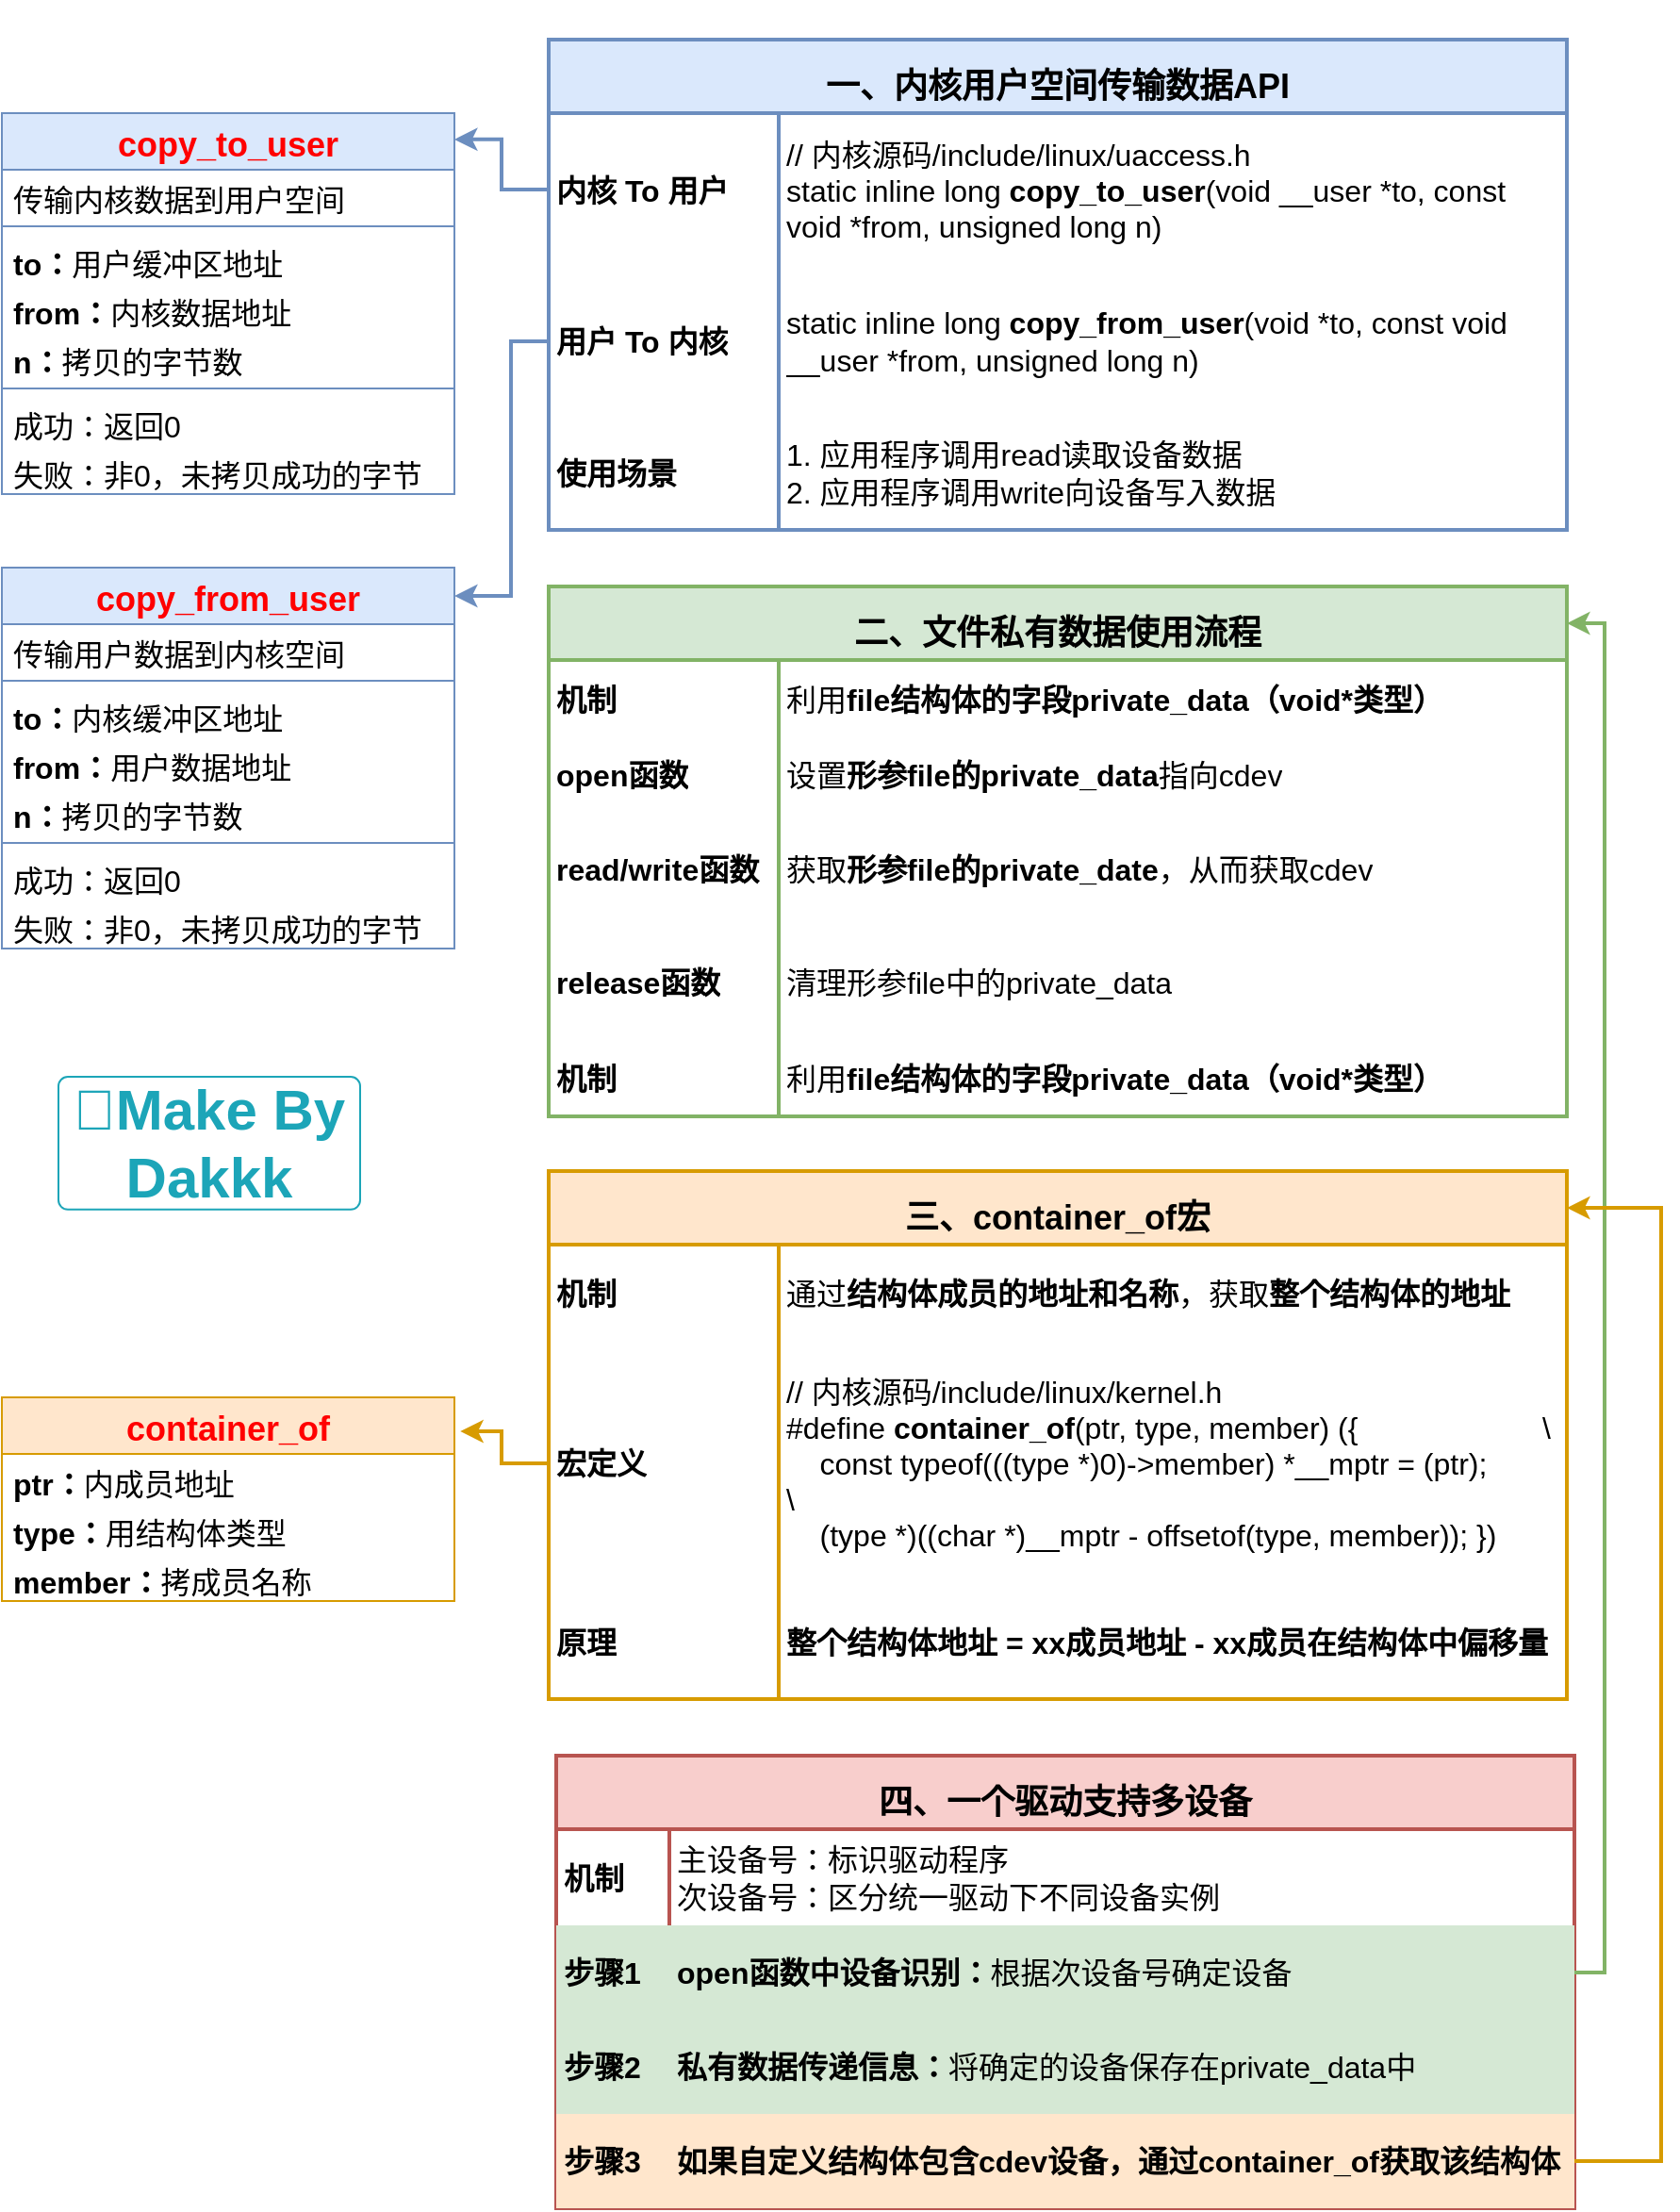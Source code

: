 <mxfile version="27.0.9">
  <diagram name="第 1 页" id="2Qc0hdQyF4zw3aF3j8QN">
    <mxGraphModel dx="2431" dy="1413" grid="1" gridSize="10" guides="1" tooltips="1" connect="1" arrows="1" fold="1" page="1" pageScale="1" pageWidth="1169" pageHeight="1654" math="0" shadow="0">
      <root>
        <mxCell id="0" />
        <mxCell id="1" parent="0" />
        <mxCell id="SR8pXTXkBoB2x0LMDCLf-1" value="&lt;h1&gt;&lt;span style=&quot;font-size: 18px;&quot;&gt;一、内核用户空间传输数据API&lt;/span&gt;&lt;/h1&gt;" style="rounded=0;whiteSpace=wrap;html=1;fontSize=16;fillColor=#dae8fc;strokeColor=#6c8ebf;strokeWidth=2;" vertex="1" parent="1">
          <mxGeometry x="310" y="30" width="540" height="39" as="geometry" />
        </mxCell>
        <mxCell id="SR8pXTXkBoB2x0LMDCLf-2" value="" style="shape=table;startSize=0;container=1;collapsible=0;childLayout=tableLayout;fixedRows=1;rowLines=0;fontStyle=0;strokeColor=#6c8ebf;fontSize=16;spacing=4;spacingTop=0;spacingLeft=0;spacingBottom=0;strokeWidth=2;fillColor=none;" vertex="1" parent="1">
          <mxGeometry x="310" y="69" width="540" height="221" as="geometry" />
        </mxCell>
        <mxCell id="SR8pXTXkBoB2x0LMDCLf-3" value="" style="shape=tableRow;horizontal=0;startSize=0;swimlaneHead=0;swimlaneBody=0;top=0;left=0;bottom=0;right=0;collapsible=0;dropTarget=0;fillColor=none;points=[[0,0.5],[1,0.5]];portConstraint=eastwest;strokeColor=inherit;fontSize=16;spacing=4;spacingTop=0;spacingLeft=0;spacingBottom=0;" vertex="1" parent="SR8pXTXkBoB2x0LMDCLf-2">
          <mxGeometry width="540" height="81" as="geometry" />
        </mxCell>
        <mxCell id="SR8pXTXkBoB2x0LMDCLf-4" value="内核 To 用户" style="shape=partialRectangle;html=1;whiteSpace=wrap;connectable=0;fillColor=none;top=0;left=0;bottom=0;right=0;overflow=hidden;strokeColor=inherit;fontSize=16;fontStyle=1;align=left;spacing=4;spacingTop=0;spacingLeft=0;spacingBottom=0;" vertex="1" parent="SR8pXTXkBoB2x0LMDCLf-3">
          <mxGeometry width="122" height="81" as="geometry">
            <mxRectangle width="122" height="81" as="alternateBounds" />
          </mxGeometry>
        </mxCell>
        <mxCell id="SR8pXTXkBoB2x0LMDCLf-5" value="&lt;div&gt;// 内核源码/include/linux/uaccess.h&lt;/div&gt;&lt;div&gt;static inline long &lt;b&gt;copy_to_user&lt;/b&gt;(void __user *to, const void *from, unsigned long n)&lt;/div&gt;" style="shape=partialRectangle;html=1;whiteSpace=wrap;connectable=0;fillColor=none;top=0;left=0;bottom=0;right=0;align=left;spacingLeft=0;overflow=hidden;strokeColor=inherit;fontSize=16;spacing=4;spacingTop=0;spacingBottom=0;strokeWidth=1;" vertex="1" parent="SR8pXTXkBoB2x0LMDCLf-3">
          <mxGeometry x="122" width="418" height="81" as="geometry">
            <mxRectangle width="418" height="81" as="alternateBounds" />
          </mxGeometry>
        </mxCell>
        <mxCell id="SR8pXTXkBoB2x0LMDCLf-6" value="" style="shape=tableRow;horizontal=0;startSize=0;swimlaneHead=0;swimlaneBody=0;top=0;left=0;bottom=0;right=0;collapsible=0;dropTarget=0;fillColor=none;points=[[0,0.5],[1,0.5]];portConstraint=eastwest;strokeColor=inherit;fontSize=16;spacing=4;spacingTop=0;spacingLeft=0;spacingBottom=0;" vertex="1" parent="SR8pXTXkBoB2x0LMDCLf-2">
          <mxGeometry y="81" width="540" height="80" as="geometry" />
        </mxCell>
        <mxCell id="SR8pXTXkBoB2x0LMDCLf-7" value="用户 To 内核" style="shape=partialRectangle;html=1;whiteSpace=wrap;connectable=0;fillColor=none;top=0;left=0;bottom=0;right=0;overflow=hidden;strokeColor=inherit;fontSize=16;fontStyle=1;align=left;spacing=4;spacingTop=0;spacingLeft=0;spacingBottom=0;" vertex="1" parent="SR8pXTXkBoB2x0LMDCLf-6">
          <mxGeometry width="122" height="80" as="geometry">
            <mxRectangle width="122" height="80" as="alternateBounds" />
          </mxGeometry>
        </mxCell>
        <mxCell id="SR8pXTXkBoB2x0LMDCLf-8" value="static inline long &lt;b&gt;copy_from_user&lt;/b&gt;(void *to, const void __user *from, unsigned long n)" style="shape=partialRectangle;html=1;whiteSpace=wrap;connectable=0;fillColor=none;top=0;left=0;bottom=0;right=0;align=left;spacingLeft=0;overflow=hidden;strokeColor=inherit;fontSize=16;spacing=4;spacingTop=0;spacingBottom=0;strokeWidth=1;" vertex="1" parent="SR8pXTXkBoB2x0LMDCLf-6">
          <mxGeometry x="122" width="418" height="80" as="geometry">
            <mxRectangle width="418" height="80" as="alternateBounds" />
          </mxGeometry>
        </mxCell>
        <mxCell id="SR8pXTXkBoB2x0LMDCLf-40" value="" style="shape=tableRow;horizontal=0;startSize=0;swimlaneHead=0;swimlaneBody=0;top=0;left=0;bottom=0;right=0;collapsible=0;dropTarget=0;fillColor=none;points=[[0,0.5],[1,0.5]];portConstraint=eastwest;strokeColor=inherit;fontSize=16;spacing=4;spacingTop=0;spacingLeft=0;spacingBottom=0;" vertex="1" parent="SR8pXTXkBoB2x0LMDCLf-2">
          <mxGeometry y="161" width="540" height="60" as="geometry" />
        </mxCell>
        <mxCell id="SR8pXTXkBoB2x0LMDCLf-41" value="使用场景" style="shape=partialRectangle;html=1;whiteSpace=wrap;connectable=0;fillColor=none;top=0;left=0;bottom=0;right=0;overflow=hidden;strokeColor=inherit;fontSize=16;fontStyle=1;align=left;spacing=4;spacingTop=0;spacingLeft=0;spacingBottom=0;" vertex="1" parent="SR8pXTXkBoB2x0LMDCLf-40">
          <mxGeometry width="122" height="60" as="geometry">
            <mxRectangle width="122" height="60" as="alternateBounds" />
          </mxGeometry>
        </mxCell>
        <mxCell id="SR8pXTXkBoB2x0LMDCLf-42" value="1. 应用程序调用read读取设备数据&lt;br&gt;2. 应用程序调用write向设备写入数据" style="shape=partialRectangle;html=1;whiteSpace=wrap;connectable=0;fillColor=none;top=0;left=0;bottom=0;right=0;align=left;spacingLeft=0;overflow=hidden;strokeColor=inherit;fontSize=16;spacing=4;spacingTop=0;spacingBottom=0;strokeWidth=1;" vertex="1" parent="SR8pXTXkBoB2x0LMDCLf-40">
          <mxGeometry x="122" width="418" height="60" as="geometry">
            <mxRectangle width="418" height="60" as="alternateBounds" />
          </mxGeometry>
        </mxCell>
        <mxCell id="SR8pXTXkBoB2x0LMDCLf-21" value="&lt;font color=&quot;#ff0000&quot;&gt;&lt;span style=&quot;font-size: 18px;&quot;&gt;copy_to_user&lt;/span&gt;&lt;/font&gt;" style="swimlane;fontStyle=1;align=center;verticalAlign=top;childLayout=stackLayout;horizontal=1;startSize=30;horizontalStack=0;resizeParent=1;resizeParentMax=0;resizeLast=0;collapsible=1;marginBottom=0;whiteSpace=wrap;html=1;fillColor=#dae8fc;strokeColor=#6c8ebf;" vertex="1" parent="1">
          <mxGeometry x="20" y="69" width="240" height="202" as="geometry" />
        </mxCell>
        <mxCell id="SR8pXTXkBoB2x0LMDCLf-22" value="传输内核数据到用户空间" style="text;strokeColor=none;fillColor=none;align=left;verticalAlign=top;spacingLeft=4;spacingRight=4;overflow=hidden;rotatable=0;points=[[0,0.5],[1,0.5]];portConstraint=eastwest;whiteSpace=wrap;html=1;fontSize=16;" vertex="1" parent="SR8pXTXkBoB2x0LMDCLf-21">
          <mxGeometry y="30" width="240" height="26" as="geometry" />
        </mxCell>
        <mxCell id="SR8pXTXkBoB2x0LMDCLf-23" value="" style="line;strokeWidth=1;fillColor=none;align=left;verticalAlign=middle;spacingTop=-1;spacingLeft=3;spacingRight=3;rotatable=0;labelPosition=right;points=[];portConstraint=eastwest;strokeColor=inherit;" vertex="1" parent="SR8pXTXkBoB2x0LMDCLf-21">
          <mxGeometry y="56" width="240" height="8" as="geometry" />
        </mxCell>
        <mxCell id="SR8pXTXkBoB2x0LMDCLf-24" value="&lt;span&gt;&lt;b&gt;to：&lt;/b&gt;&lt;/span&gt;用户缓冲区地址" style="text;strokeColor=none;fillColor=none;align=left;verticalAlign=top;spacingLeft=4;spacingRight=4;overflow=hidden;rotatable=0;points=[[0,0.5],[1,0.5]];portConstraint=eastwest;whiteSpace=wrap;html=1;fontSize=16;" vertex="1" parent="SR8pXTXkBoB2x0LMDCLf-21">
          <mxGeometry y="64" width="240" height="26" as="geometry" />
        </mxCell>
        <mxCell id="SR8pXTXkBoB2x0LMDCLf-28" value="&lt;span&gt;&lt;b&gt;from：&lt;/b&gt;&lt;/span&gt;内核数据地址" style="text;strokeColor=none;fillColor=none;align=left;verticalAlign=top;spacingLeft=4;spacingRight=4;overflow=hidden;rotatable=0;points=[[0,0.5],[1,0.5]];portConstraint=eastwest;whiteSpace=wrap;html=1;fontSize=16;" vertex="1" parent="SR8pXTXkBoB2x0LMDCLf-21">
          <mxGeometry y="90" width="240" height="26" as="geometry" />
        </mxCell>
        <mxCell id="SR8pXTXkBoB2x0LMDCLf-25" value="&lt;b&gt;n：&lt;/b&gt;拷贝的字节数" style="text;strokeColor=none;fillColor=none;align=left;verticalAlign=top;spacingLeft=4;spacingRight=4;overflow=hidden;rotatable=0;points=[[0,0.5],[1,0.5]];portConstraint=eastwest;whiteSpace=wrap;html=1;fontSize=16;" vertex="1" parent="SR8pXTXkBoB2x0LMDCLf-21">
          <mxGeometry y="116" width="240" height="26" as="geometry" />
        </mxCell>
        <mxCell id="SR8pXTXkBoB2x0LMDCLf-26" value="" style="line;strokeWidth=1;fillColor=none;align=left;verticalAlign=middle;spacingTop=-1;spacingLeft=3;spacingRight=3;rotatable=0;labelPosition=right;points=[];portConstraint=eastwest;strokeColor=inherit;" vertex="1" parent="SR8pXTXkBoB2x0LMDCLf-21">
          <mxGeometry y="142" width="240" height="8" as="geometry" />
        </mxCell>
        <mxCell id="SR8pXTXkBoB2x0LMDCLf-29" value="&lt;span&gt;成功：返回0&lt;/span&gt;" style="text;strokeColor=none;fillColor=none;align=left;verticalAlign=top;spacingLeft=4;spacingRight=4;overflow=hidden;rotatable=0;points=[[0,0.5],[1,0.5]];portConstraint=eastwest;whiteSpace=wrap;html=1;fontSize=16;" vertex="1" parent="SR8pXTXkBoB2x0LMDCLf-21">
          <mxGeometry y="150" width="240" height="26" as="geometry" />
        </mxCell>
        <mxCell id="SR8pXTXkBoB2x0LMDCLf-30" value="&lt;span&gt;失败：非0，未拷贝成功的字节&lt;/span&gt;" style="text;strokeColor=none;fillColor=none;align=left;verticalAlign=top;spacingLeft=4;spacingRight=4;overflow=hidden;rotatable=0;points=[[0,0.5],[1,0.5]];portConstraint=eastwest;whiteSpace=wrap;html=1;fontSize=16;" vertex="1" parent="SR8pXTXkBoB2x0LMDCLf-21">
          <mxGeometry y="176" width="240" height="26" as="geometry" />
        </mxCell>
        <mxCell id="SR8pXTXkBoB2x0LMDCLf-31" value="&lt;font color=&quot;#ff0000&quot;&gt;&lt;span style=&quot;font-size: 18px;&quot;&gt;copy_from_user&lt;/span&gt;&lt;/font&gt;" style="swimlane;fontStyle=1;align=center;verticalAlign=top;childLayout=stackLayout;horizontal=1;startSize=30;horizontalStack=0;resizeParent=1;resizeParentMax=0;resizeLast=0;collapsible=1;marginBottom=0;whiteSpace=wrap;html=1;fillColor=#dae8fc;strokeColor=#6c8ebf;" vertex="1" parent="1">
          <mxGeometry x="20" y="310" width="240" height="202" as="geometry" />
        </mxCell>
        <mxCell id="SR8pXTXkBoB2x0LMDCLf-32" value="传输用户数据到内核空间" style="text;strokeColor=none;fillColor=none;align=left;verticalAlign=top;spacingLeft=4;spacingRight=4;overflow=hidden;rotatable=0;points=[[0,0.5],[1,0.5]];portConstraint=eastwest;whiteSpace=wrap;html=1;fontSize=16;" vertex="1" parent="SR8pXTXkBoB2x0LMDCLf-31">
          <mxGeometry y="30" width="240" height="26" as="geometry" />
        </mxCell>
        <mxCell id="SR8pXTXkBoB2x0LMDCLf-33" value="" style="line;strokeWidth=1;fillColor=none;align=left;verticalAlign=middle;spacingTop=-1;spacingLeft=3;spacingRight=3;rotatable=0;labelPosition=right;points=[];portConstraint=eastwest;strokeColor=inherit;" vertex="1" parent="SR8pXTXkBoB2x0LMDCLf-31">
          <mxGeometry y="56" width="240" height="8" as="geometry" />
        </mxCell>
        <mxCell id="SR8pXTXkBoB2x0LMDCLf-34" value="&lt;span&gt;&lt;b&gt;to：&lt;/b&gt;&lt;/span&gt;内核缓冲区地址" style="text;strokeColor=none;fillColor=none;align=left;verticalAlign=top;spacingLeft=4;spacingRight=4;overflow=hidden;rotatable=0;points=[[0,0.5],[1,0.5]];portConstraint=eastwest;whiteSpace=wrap;html=1;fontSize=16;" vertex="1" parent="SR8pXTXkBoB2x0LMDCLf-31">
          <mxGeometry y="64" width="240" height="26" as="geometry" />
        </mxCell>
        <mxCell id="SR8pXTXkBoB2x0LMDCLf-35" value="&lt;span&gt;&lt;b&gt;from：&lt;/b&gt;&lt;/span&gt;用户数据地址" style="text;strokeColor=none;fillColor=none;align=left;verticalAlign=top;spacingLeft=4;spacingRight=4;overflow=hidden;rotatable=0;points=[[0,0.5],[1,0.5]];portConstraint=eastwest;whiteSpace=wrap;html=1;fontSize=16;" vertex="1" parent="SR8pXTXkBoB2x0LMDCLf-31">
          <mxGeometry y="90" width="240" height="26" as="geometry" />
        </mxCell>
        <mxCell id="SR8pXTXkBoB2x0LMDCLf-36" value="&lt;b&gt;n：&lt;/b&gt;拷贝的字节数" style="text;strokeColor=none;fillColor=none;align=left;verticalAlign=top;spacingLeft=4;spacingRight=4;overflow=hidden;rotatable=0;points=[[0,0.5],[1,0.5]];portConstraint=eastwest;whiteSpace=wrap;html=1;fontSize=16;" vertex="1" parent="SR8pXTXkBoB2x0LMDCLf-31">
          <mxGeometry y="116" width="240" height="26" as="geometry" />
        </mxCell>
        <mxCell id="SR8pXTXkBoB2x0LMDCLf-37" value="" style="line;strokeWidth=1;fillColor=none;align=left;verticalAlign=middle;spacingTop=-1;spacingLeft=3;spacingRight=3;rotatable=0;labelPosition=right;points=[];portConstraint=eastwest;strokeColor=inherit;" vertex="1" parent="SR8pXTXkBoB2x0LMDCLf-31">
          <mxGeometry y="142" width="240" height="8" as="geometry" />
        </mxCell>
        <mxCell id="SR8pXTXkBoB2x0LMDCLf-38" value="&lt;span&gt;成功：返回0&lt;/span&gt;" style="text;strokeColor=none;fillColor=none;align=left;verticalAlign=top;spacingLeft=4;spacingRight=4;overflow=hidden;rotatable=0;points=[[0,0.5],[1,0.5]];portConstraint=eastwest;whiteSpace=wrap;html=1;fontSize=16;" vertex="1" parent="SR8pXTXkBoB2x0LMDCLf-31">
          <mxGeometry y="150" width="240" height="26" as="geometry" />
        </mxCell>
        <mxCell id="SR8pXTXkBoB2x0LMDCLf-39" value="&lt;span&gt;失败：非0，未拷贝成功的字节&lt;/span&gt;" style="text;strokeColor=none;fillColor=none;align=left;verticalAlign=top;spacingLeft=4;spacingRight=4;overflow=hidden;rotatable=0;points=[[0,0.5],[1,0.5]];portConstraint=eastwest;whiteSpace=wrap;html=1;fontSize=16;" vertex="1" parent="SR8pXTXkBoB2x0LMDCLf-31">
          <mxGeometry y="176" width="240" height="26" as="geometry" />
        </mxCell>
        <mxCell id="SR8pXTXkBoB2x0LMDCLf-43" style="edgeStyle=orthogonalEdgeStyle;rounded=0;orthogonalLoop=1;jettySize=auto;html=1;entryX=1;entryY=0.069;entryDx=0;entryDy=0;entryPerimeter=0;fillColor=#dae8fc;strokeColor=#6c8ebf;strokeWidth=2;" edge="1" parent="1" source="SR8pXTXkBoB2x0LMDCLf-3" target="SR8pXTXkBoB2x0LMDCLf-21">
          <mxGeometry relative="1" as="geometry" />
        </mxCell>
        <mxCell id="SR8pXTXkBoB2x0LMDCLf-44" style="edgeStyle=orthogonalEdgeStyle;rounded=0;orthogonalLoop=1;jettySize=auto;html=1;fillColor=#dae8fc;strokeColor=#6c8ebf;strokeWidth=2;exitX=0;exitY=0.5;exitDx=0;exitDy=0;" edge="1" parent="1" source="SR8pXTXkBoB2x0LMDCLf-6">
          <mxGeometry relative="1" as="geometry">
            <mxPoint x="260" y="325" as="targetPoint" />
            <Array as="points">
              <mxPoint x="290" y="190" />
              <mxPoint x="290" y="325" />
            </Array>
          </mxGeometry>
        </mxCell>
        <mxCell id="SR8pXTXkBoB2x0LMDCLf-45" value="&lt;h1&gt;&lt;span style=&quot;font-size: 18px;&quot;&gt;二、文件私有数据使用流程&lt;/span&gt;&lt;/h1&gt;" style="rounded=0;whiteSpace=wrap;html=1;fontSize=16;fillColor=#d5e8d4;strokeColor=#82b366;strokeWidth=2;" vertex="1" parent="1">
          <mxGeometry x="310" y="320" width="540" height="39" as="geometry" />
        </mxCell>
        <mxCell id="SR8pXTXkBoB2x0LMDCLf-46" value="" style="shape=table;startSize=0;container=1;collapsible=0;childLayout=tableLayout;fixedRows=1;rowLines=0;fontStyle=0;strokeColor=#82b366;fontSize=16;spacing=4;spacingTop=0;spacingLeft=0;spacingBottom=0;strokeWidth=2;fillColor=none;" vertex="1" parent="1">
          <mxGeometry x="310" y="359" width="540" height="242" as="geometry" />
        </mxCell>
        <mxCell id="SR8pXTXkBoB2x0LMDCLf-47" value="" style="shape=tableRow;horizontal=0;startSize=0;swimlaneHead=0;swimlaneBody=0;top=0;left=0;bottom=0;right=0;collapsible=0;dropTarget=0;fillColor=none;points=[[0,0.5],[1,0.5]];portConstraint=eastwest;strokeColor=inherit;fontSize=16;spacing=4;spacingTop=0;spacingLeft=0;spacingBottom=0;" vertex="1" parent="SR8pXTXkBoB2x0LMDCLf-46">
          <mxGeometry width="540" height="41" as="geometry" />
        </mxCell>
        <mxCell id="SR8pXTXkBoB2x0LMDCLf-48" value="机制" style="shape=partialRectangle;html=1;whiteSpace=wrap;connectable=0;fillColor=none;top=0;left=0;bottom=0;right=0;overflow=hidden;strokeColor=inherit;fontSize=16;fontStyle=1;align=left;spacing=4;spacingTop=0;spacingLeft=0;spacingBottom=0;" vertex="1" parent="SR8pXTXkBoB2x0LMDCLf-47">
          <mxGeometry width="122" height="41" as="geometry">
            <mxRectangle width="122" height="41" as="alternateBounds" />
          </mxGeometry>
        </mxCell>
        <mxCell id="SR8pXTXkBoB2x0LMDCLf-49" value="&lt;div&gt;利用&lt;b&gt;file结构体的字段private_data&lt;/b&gt;&lt;b style=&quot;background-color: transparent; color: light-dark(rgb(0, 0, 0), rgb(255, 255, 255));&quot;&gt;（void*类型）&lt;/b&gt;&lt;/div&gt;" style="shape=partialRectangle;html=1;whiteSpace=wrap;connectable=0;fillColor=none;top=0;left=0;bottom=0;right=0;align=left;spacingLeft=0;overflow=hidden;strokeColor=inherit;fontSize=16;spacing=4;spacingTop=0;spacingBottom=0;strokeWidth=1;" vertex="1" parent="SR8pXTXkBoB2x0LMDCLf-47">
          <mxGeometry x="122" width="418" height="41" as="geometry">
            <mxRectangle width="418" height="41" as="alternateBounds" />
          </mxGeometry>
        </mxCell>
        <mxCell id="SR8pXTXkBoB2x0LMDCLf-50" value="" style="shape=tableRow;horizontal=0;startSize=0;swimlaneHead=0;swimlaneBody=0;top=0;left=0;bottom=0;right=0;collapsible=0;dropTarget=0;fillColor=none;points=[[0,0.5],[1,0.5]];portConstraint=eastwest;strokeColor=inherit;fontSize=16;spacing=4;spacingTop=0;spacingLeft=0;spacingBottom=0;" vertex="1" parent="SR8pXTXkBoB2x0LMDCLf-46">
          <mxGeometry y="41" width="540" height="40" as="geometry" />
        </mxCell>
        <mxCell id="SR8pXTXkBoB2x0LMDCLf-51" value="open函数" style="shape=partialRectangle;html=1;whiteSpace=wrap;connectable=0;fillColor=none;top=0;left=0;bottom=0;right=0;overflow=hidden;strokeColor=inherit;fontSize=16;fontStyle=1;align=left;spacing=4;spacingTop=0;spacingLeft=0;spacingBottom=0;" vertex="1" parent="SR8pXTXkBoB2x0LMDCLf-50">
          <mxGeometry width="122" height="40" as="geometry">
            <mxRectangle width="122" height="40" as="alternateBounds" />
          </mxGeometry>
        </mxCell>
        <mxCell id="SR8pXTXkBoB2x0LMDCLf-52" value="设置&lt;b&gt;形参file的private_data&lt;/b&gt;指向cdev" style="shape=partialRectangle;html=1;whiteSpace=wrap;connectable=0;fillColor=none;top=0;left=0;bottom=0;right=0;align=left;spacingLeft=0;overflow=hidden;strokeColor=inherit;fontSize=16;spacing=4;spacingTop=0;spacingBottom=0;strokeWidth=1;" vertex="1" parent="SR8pXTXkBoB2x0LMDCLf-50">
          <mxGeometry x="122" width="418" height="40" as="geometry">
            <mxRectangle width="418" height="40" as="alternateBounds" />
          </mxGeometry>
        </mxCell>
        <mxCell id="SR8pXTXkBoB2x0LMDCLf-53" value="" style="shape=tableRow;horizontal=0;startSize=0;swimlaneHead=0;swimlaneBody=0;top=0;left=0;bottom=0;right=0;collapsible=0;dropTarget=0;fillColor=none;points=[[0,0.5],[1,0.5]];portConstraint=eastwest;strokeColor=inherit;fontSize=16;spacing=4;spacingTop=0;spacingLeft=0;spacingBottom=0;" vertex="1" parent="SR8pXTXkBoB2x0LMDCLf-46">
          <mxGeometry y="81" width="540" height="60" as="geometry" />
        </mxCell>
        <mxCell id="SR8pXTXkBoB2x0LMDCLf-54" value="read/write函数" style="shape=partialRectangle;html=1;whiteSpace=wrap;connectable=0;fillColor=none;top=0;left=0;bottom=0;right=0;overflow=hidden;strokeColor=inherit;fontSize=16;fontStyle=1;align=left;spacing=4;spacingTop=0;spacingLeft=0;spacingBottom=0;" vertex="1" parent="SR8pXTXkBoB2x0LMDCLf-53">
          <mxGeometry width="122" height="60" as="geometry">
            <mxRectangle width="122" height="60" as="alternateBounds" />
          </mxGeometry>
        </mxCell>
        <mxCell id="SR8pXTXkBoB2x0LMDCLf-55" value="获取&lt;b&gt;形参file的private_date&lt;/b&gt;，从而获取cdev" style="shape=partialRectangle;html=1;whiteSpace=wrap;connectable=0;fillColor=none;top=0;left=0;bottom=0;right=0;align=left;spacingLeft=0;overflow=hidden;strokeColor=inherit;fontSize=16;spacing=4;spacingTop=0;spacingBottom=0;strokeWidth=1;" vertex="1" parent="SR8pXTXkBoB2x0LMDCLf-53">
          <mxGeometry x="122" width="418" height="60" as="geometry">
            <mxRectangle width="418" height="60" as="alternateBounds" />
          </mxGeometry>
        </mxCell>
        <mxCell id="SR8pXTXkBoB2x0LMDCLf-56" value="" style="shape=tableRow;horizontal=0;startSize=0;swimlaneHead=0;swimlaneBody=0;top=0;left=0;bottom=0;right=0;collapsible=0;dropTarget=0;fillColor=none;points=[[0,0.5],[1,0.5]];portConstraint=eastwest;strokeColor=inherit;fontSize=16;spacing=4;spacingTop=0;spacingLeft=0;spacingBottom=0;" vertex="1" parent="SR8pXTXkBoB2x0LMDCLf-46">
          <mxGeometry y="141" width="540" height="60" as="geometry" />
        </mxCell>
        <mxCell id="SR8pXTXkBoB2x0LMDCLf-57" value="release函数" style="shape=partialRectangle;html=1;whiteSpace=wrap;connectable=0;fillColor=none;top=0;left=0;bottom=0;right=0;overflow=hidden;strokeColor=inherit;fontSize=16;fontStyle=1;align=left;spacing=4;spacingTop=0;spacingLeft=0;spacingBottom=0;" vertex="1" parent="SR8pXTXkBoB2x0LMDCLf-56">
          <mxGeometry width="122" height="60" as="geometry">
            <mxRectangle width="122" height="60" as="alternateBounds" />
          </mxGeometry>
        </mxCell>
        <mxCell id="SR8pXTXkBoB2x0LMDCLf-58" value="清理形参file中的private_data" style="shape=partialRectangle;html=1;whiteSpace=wrap;connectable=0;fillColor=none;top=0;left=0;bottom=0;right=0;align=left;spacingLeft=0;overflow=hidden;strokeColor=inherit;fontSize=16;spacing=4;spacingTop=0;spacingBottom=0;strokeWidth=1;" vertex="1" parent="SR8pXTXkBoB2x0LMDCLf-56">
          <mxGeometry x="122" width="418" height="60" as="geometry">
            <mxRectangle width="418" height="60" as="alternateBounds" />
          </mxGeometry>
        </mxCell>
        <mxCell id="SR8pXTXkBoB2x0LMDCLf-73" value="" style="shape=tableRow;horizontal=0;startSize=0;swimlaneHead=0;swimlaneBody=0;top=0;left=0;bottom=0;right=0;collapsible=0;dropTarget=0;fillColor=none;points=[[0,0.5],[1,0.5]];portConstraint=eastwest;strokeColor=inherit;fontSize=16;spacing=4;spacingTop=0;spacingLeft=0;spacingBottom=0;" vertex="1" parent="SR8pXTXkBoB2x0LMDCLf-46">
          <mxGeometry y="201" width="540" height="41" as="geometry" />
        </mxCell>
        <mxCell id="SR8pXTXkBoB2x0LMDCLf-74" value="机制" style="shape=partialRectangle;html=1;whiteSpace=wrap;connectable=0;fillColor=none;top=0;left=0;bottom=0;right=0;overflow=hidden;strokeColor=inherit;fontSize=16;fontStyle=1;align=left;spacing=4;spacingTop=0;spacingLeft=0;spacingBottom=0;" vertex="1" parent="SR8pXTXkBoB2x0LMDCLf-73">
          <mxGeometry width="122" height="41" as="geometry">
            <mxRectangle width="122" height="41" as="alternateBounds" />
          </mxGeometry>
        </mxCell>
        <mxCell id="SR8pXTXkBoB2x0LMDCLf-75" value="&lt;div&gt;利用&lt;b&gt;file结构体的字段private_data&lt;/b&gt;&lt;b style=&quot;background-color: transparent; color: light-dark(rgb(0, 0, 0), rgb(255, 255, 255));&quot;&gt;（void*类型）&lt;/b&gt;&lt;/div&gt;" style="shape=partialRectangle;html=1;whiteSpace=wrap;connectable=0;fillColor=none;top=0;left=0;bottom=0;right=0;align=left;spacingLeft=0;overflow=hidden;strokeColor=inherit;fontSize=16;spacing=4;spacingTop=0;spacingBottom=0;strokeWidth=1;" vertex="1" parent="SR8pXTXkBoB2x0LMDCLf-73">
          <mxGeometry x="122" width="418" height="41" as="geometry">
            <mxRectangle width="418" height="41" as="alternateBounds" />
          </mxGeometry>
        </mxCell>
        <mxCell id="SR8pXTXkBoB2x0LMDCLf-59" value="&lt;h1&gt;&lt;span style=&quot;font-size: 18px;&quot;&gt;三、container_of宏&lt;/span&gt;&lt;/h1&gt;" style="rounded=0;whiteSpace=wrap;html=1;fontSize=16;fillColor=#ffe6cc;strokeColor=#d79b00;strokeWidth=2;" vertex="1" parent="1">
          <mxGeometry x="310" y="630" width="540" height="39" as="geometry" />
        </mxCell>
        <mxCell id="SR8pXTXkBoB2x0LMDCLf-60" value="" style="shape=table;startSize=0;container=1;collapsible=0;childLayout=tableLayout;fixedRows=1;rowLines=0;fontStyle=0;strokeColor=#d79b00;fontSize=16;spacing=4;spacingTop=0;spacingLeft=0;spacingBottom=0;strokeWidth=2;fillColor=none;" vertex="1" parent="1">
          <mxGeometry x="310" y="669" width="540" height="241" as="geometry" />
        </mxCell>
        <mxCell id="SR8pXTXkBoB2x0LMDCLf-61" value="" style="shape=tableRow;horizontal=0;startSize=0;swimlaneHead=0;swimlaneBody=0;top=0;left=0;bottom=0;right=0;collapsible=0;dropTarget=0;fillColor=none;points=[[0,0.5],[1,0.5]];portConstraint=eastwest;strokeColor=inherit;fontSize=16;spacing=4;spacingTop=0;spacingLeft=0;spacingBottom=0;" vertex="1" parent="SR8pXTXkBoB2x0LMDCLf-60">
          <mxGeometry width="540" height="51" as="geometry" />
        </mxCell>
        <mxCell id="SR8pXTXkBoB2x0LMDCLf-62" value="机制" style="shape=partialRectangle;html=1;whiteSpace=wrap;connectable=0;fillColor=none;top=0;left=0;bottom=0;right=0;overflow=hidden;strokeColor=inherit;fontSize=16;fontStyle=1;align=left;spacing=4;spacingTop=0;spacingLeft=0;spacingBottom=0;" vertex="1" parent="SR8pXTXkBoB2x0LMDCLf-61">
          <mxGeometry width="122" height="51" as="geometry">
            <mxRectangle width="122" height="51" as="alternateBounds" />
          </mxGeometry>
        </mxCell>
        <mxCell id="SR8pXTXkBoB2x0LMDCLf-63" value="&lt;div&gt;通过&lt;b&gt;结构体成员的地址和名称&lt;/b&gt;，获取&lt;b&gt;整个结构体的地址&lt;/b&gt;&lt;/div&gt;" style="shape=partialRectangle;html=1;whiteSpace=wrap;connectable=0;fillColor=none;top=0;left=0;bottom=0;right=0;align=left;spacingLeft=0;overflow=hidden;strokeColor=inherit;fontSize=16;spacing=4;spacingTop=0;spacingBottom=0;strokeWidth=1;" vertex="1" parent="SR8pXTXkBoB2x0LMDCLf-61">
          <mxGeometry x="122" width="418" height="51" as="geometry">
            <mxRectangle width="418" height="51" as="alternateBounds" />
          </mxGeometry>
        </mxCell>
        <mxCell id="SR8pXTXkBoB2x0LMDCLf-64" value="" style="shape=tableRow;horizontal=0;startSize=0;swimlaneHead=0;swimlaneBody=0;top=0;left=0;bottom=0;right=0;collapsible=0;dropTarget=0;fillColor=none;points=[[0,0.5],[1,0.5]];portConstraint=eastwest;strokeColor=inherit;fontSize=16;spacing=4;spacingTop=0;spacingLeft=0;spacingBottom=0;" vertex="1" parent="SR8pXTXkBoB2x0LMDCLf-60">
          <mxGeometry y="51" width="540" height="130" as="geometry" />
        </mxCell>
        <mxCell id="SR8pXTXkBoB2x0LMDCLf-65" value="宏定义" style="shape=partialRectangle;html=1;whiteSpace=wrap;connectable=0;fillColor=none;top=0;left=0;bottom=0;right=0;overflow=hidden;strokeColor=inherit;fontSize=16;fontStyle=1;align=left;spacing=4;spacingTop=0;spacingLeft=0;spacingBottom=0;" vertex="1" parent="SR8pXTXkBoB2x0LMDCLf-64">
          <mxGeometry width="122" height="130" as="geometry">
            <mxRectangle width="122" height="130" as="alternateBounds" />
          </mxGeometry>
        </mxCell>
        <mxCell id="SR8pXTXkBoB2x0LMDCLf-66" value="&lt;div&gt;// 内核源码/include/linux/kernel.h&lt;/div&gt;&lt;div&gt;#define &lt;b&gt;container_of&lt;/b&gt;(ptr, type, member) ({&amp;nbsp; &amp;nbsp; &amp;nbsp; &amp;nbsp; &amp;nbsp; &amp;nbsp; &amp;nbsp; &amp;nbsp; &amp;nbsp; &amp;nbsp; &amp;nbsp; \&lt;/div&gt;&lt;div&gt;&amp;nbsp; &amp;nbsp; const typeof(((type *)0)-&amp;gt;member) *__mptr = (ptr);&amp;nbsp; &amp;nbsp; &amp;nbsp; &amp;nbsp; &amp;nbsp; \&lt;/div&gt;&lt;div&gt;&amp;nbsp; &amp;nbsp; (type *)((char *)__mptr - offsetof(type, member)); })&lt;/div&gt;" style="shape=partialRectangle;html=1;whiteSpace=wrap;connectable=0;fillColor=none;top=0;left=0;bottom=0;right=0;align=left;spacingLeft=0;overflow=hidden;strokeColor=inherit;fontSize=16;spacing=4;spacingTop=0;spacingBottom=0;strokeWidth=1;" vertex="1" parent="SR8pXTXkBoB2x0LMDCLf-64">
          <mxGeometry x="122" width="418" height="130" as="geometry">
            <mxRectangle width="418" height="130" as="alternateBounds" />
          </mxGeometry>
        </mxCell>
        <mxCell id="SR8pXTXkBoB2x0LMDCLf-70" value="" style="shape=tableRow;horizontal=0;startSize=0;swimlaneHead=0;swimlaneBody=0;top=0;left=0;bottom=0;right=0;collapsible=0;dropTarget=0;fillColor=none;points=[[0,0.5],[1,0.5]];portConstraint=eastwest;strokeColor=inherit;fontSize=16;spacing=4;spacingTop=0;spacingLeft=0;spacingBottom=0;" vertex="1" parent="SR8pXTXkBoB2x0LMDCLf-60">
          <mxGeometry y="181" width="540" height="60" as="geometry" />
        </mxCell>
        <mxCell id="SR8pXTXkBoB2x0LMDCLf-71" value="原理" style="shape=partialRectangle;html=1;whiteSpace=wrap;connectable=0;fillColor=none;top=0;left=0;bottom=0;right=0;overflow=hidden;strokeColor=inherit;fontSize=16;fontStyle=1;align=left;spacing=4;spacingTop=0;spacingLeft=0;spacingBottom=0;" vertex="1" parent="SR8pXTXkBoB2x0LMDCLf-70">
          <mxGeometry width="122" height="60" as="geometry">
            <mxRectangle width="122" height="60" as="alternateBounds" />
          </mxGeometry>
        </mxCell>
        <mxCell id="SR8pXTXkBoB2x0LMDCLf-72" value="&lt;b&gt;整个结构体地址 = xx成员地址 - xx成员在结构体中偏移量&lt;/b&gt;" style="shape=partialRectangle;html=1;whiteSpace=wrap;connectable=0;fillColor=none;top=0;left=0;bottom=0;right=0;align=left;spacingLeft=0;overflow=hidden;strokeColor=inherit;fontSize=16;spacing=4;spacingTop=0;spacingBottom=0;strokeWidth=1;" vertex="1" parent="SR8pXTXkBoB2x0LMDCLf-70">
          <mxGeometry x="122" width="418" height="60" as="geometry">
            <mxRectangle width="418" height="60" as="alternateBounds" />
          </mxGeometry>
        </mxCell>
        <mxCell id="SR8pXTXkBoB2x0LMDCLf-94" value="&lt;font color=&quot;#ff0000&quot;&gt;&lt;span style=&quot;font-size: 18px;&quot;&gt;container_of&lt;/span&gt;&lt;/font&gt;" style="swimlane;fontStyle=1;align=center;verticalAlign=top;childLayout=stackLayout;horizontal=1;startSize=30;horizontalStack=0;resizeParent=1;resizeParentMax=0;resizeLast=0;collapsible=1;marginBottom=0;whiteSpace=wrap;html=1;fillColor=#ffe6cc;strokeColor=#d79b00;" vertex="1" parent="1">
          <mxGeometry x="20" y="750" width="240" height="108" as="geometry" />
        </mxCell>
        <mxCell id="SR8pXTXkBoB2x0LMDCLf-97" value="&lt;span&gt;&lt;b&gt;ptr：&lt;/b&gt;&lt;/span&gt;内成员地址" style="text;strokeColor=none;fillColor=none;align=left;verticalAlign=top;spacingLeft=4;spacingRight=4;overflow=hidden;rotatable=0;points=[[0,0.5],[1,0.5]];portConstraint=eastwest;whiteSpace=wrap;html=1;fontSize=16;" vertex="1" parent="SR8pXTXkBoB2x0LMDCLf-94">
          <mxGeometry y="30" width="240" height="26" as="geometry" />
        </mxCell>
        <mxCell id="SR8pXTXkBoB2x0LMDCLf-98" value="&lt;span&gt;&lt;b&gt;type：&lt;/b&gt;&lt;/span&gt;用结构体类型" style="text;strokeColor=none;fillColor=none;align=left;verticalAlign=top;spacingLeft=4;spacingRight=4;overflow=hidden;rotatable=0;points=[[0,0.5],[1,0.5]];portConstraint=eastwest;whiteSpace=wrap;html=1;fontSize=16;" vertex="1" parent="SR8pXTXkBoB2x0LMDCLf-94">
          <mxGeometry y="56" width="240" height="26" as="geometry" />
        </mxCell>
        <mxCell id="SR8pXTXkBoB2x0LMDCLf-99" value="&lt;b&gt;member：&lt;/b&gt;拷成员名称" style="text;strokeColor=none;fillColor=none;align=left;verticalAlign=top;spacingLeft=4;spacingRight=4;overflow=hidden;rotatable=0;points=[[0,0.5],[1,0.5]];portConstraint=eastwest;whiteSpace=wrap;html=1;fontSize=16;" vertex="1" parent="SR8pXTXkBoB2x0LMDCLf-94">
          <mxGeometry y="82" width="240" height="26" as="geometry" />
        </mxCell>
        <mxCell id="SR8pXTXkBoB2x0LMDCLf-103" style="edgeStyle=orthogonalEdgeStyle;rounded=0;orthogonalLoop=1;jettySize=auto;html=1;entryX=1.013;entryY=0.167;entryDx=0;entryDy=0;entryPerimeter=0;fillColor=#ffe6cc;strokeColor=#d79b00;strokeWidth=2;" edge="1" parent="1" source="SR8pXTXkBoB2x0LMDCLf-64" target="SR8pXTXkBoB2x0LMDCLf-94">
          <mxGeometry relative="1" as="geometry" />
        </mxCell>
        <mxCell id="SR8pXTXkBoB2x0LMDCLf-104" value="&lt;h1&gt;&lt;span style=&quot;font-size: 18px;&quot;&gt;四、一个驱动支持多设备&lt;/span&gt;&lt;/h1&gt;" style="rounded=0;whiteSpace=wrap;html=1;fontSize=16;fillColor=#f8cecc;strokeColor=#b85450;strokeWidth=2;" vertex="1" parent="1">
          <mxGeometry x="314" y="940" width="540" height="39" as="geometry" />
        </mxCell>
        <mxCell id="SR8pXTXkBoB2x0LMDCLf-105" value="" style="shape=table;startSize=0;container=1;collapsible=0;childLayout=tableLayout;fixedRows=1;rowLines=0;fontStyle=0;strokeColor=#b85450;fontSize=16;spacing=4;spacingTop=0;spacingLeft=0;spacingBottom=0;strokeWidth=2;fillColor=none;" vertex="1" parent="1">
          <mxGeometry x="314" y="979" width="540" height="201" as="geometry" />
        </mxCell>
        <mxCell id="SR8pXTXkBoB2x0LMDCLf-106" value="" style="shape=tableRow;horizontal=0;startSize=0;swimlaneHead=0;swimlaneBody=0;top=0;left=0;bottom=0;right=0;collapsible=0;dropTarget=0;fillColor=none;points=[[0,0.5],[1,0.5]];portConstraint=eastwest;strokeColor=inherit;fontSize=16;spacing=4;spacingTop=0;spacingLeft=0;spacingBottom=0;" vertex="1" parent="SR8pXTXkBoB2x0LMDCLf-105">
          <mxGeometry width="540" height="51" as="geometry" />
        </mxCell>
        <mxCell id="SR8pXTXkBoB2x0LMDCLf-107" value="机制" style="shape=partialRectangle;html=1;whiteSpace=wrap;connectable=0;fillColor=none;top=0;left=0;bottom=0;right=0;overflow=hidden;strokeColor=inherit;fontSize=16;fontStyle=1;align=left;spacing=4;spacingTop=0;spacingLeft=0;spacingBottom=0;" vertex="1" parent="SR8pXTXkBoB2x0LMDCLf-106">
          <mxGeometry width="60" height="51" as="geometry">
            <mxRectangle width="60" height="51" as="alternateBounds" />
          </mxGeometry>
        </mxCell>
        <mxCell id="SR8pXTXkBoB2x0LMDCLf-108" value="主设备号：标识驱动程序&lt;div&gt;次设备号：区分统一驱动下不同设备实例&lt;/div&gt;" style="shape=partialRectangle;html=1;whiteSpace=wrap;connectable=0;fillColor=none;top=0;left=0;bottom=0;right=0;align=left;spacingLeft=0;overflow=hidden;strokeColor=inherit;fontSize=16;spacing=4;spacingTop=0;spacingBottom=0;strokeWidth=1;" vertex="1" parent="SR8pXTXkBoB2x0LMDCLf-106">
          <mxGeometry x="60" width="480" height="51" as="geometry">
            <mxRectangle width="480" height="51" as="alternateBounds" />
          </mxGeometry>
        </mxCell>
        <mxCell id="SR8pXTXkBoB2x0LMDCLf-109" value="" style="shape=tableRow;horizontal=0;startSize=0;swimlaneHead=0;swimlaneBody=0;top=0;left=0;bottom=0;right=0;collapsible=0;dropTarget=0;fillColor=none;points=[[0,0.5],[1,0.5]];portConstraint=eastwest;strokeColor=inherit;fontSize=16;spacing=4;spacingTop=0;spacingLeft=0;spacingBottom=0;" vertex="1" parent="SR8pXTXkBoB2x0LMDCLf-105">
          <mxGeometry y="51" width="540" height="50" as="geometry" />
        </mxCell>
        <mxCell id="SR8pXTXkBoB2x0LMDCLf-110" value="步骤1" style="shape=partialRectangle;html=1;whiteSpace=wrap;connectable=0;fillColor=#d5e8d4;top=0;left=0;bottom=0;right=0;overflow=hidden;strokeColor=#82b366;fontSize=16;fontStyle=1;align=left;spacing=4;spacingTop=0;spacingLeft=0;spacingBottom=0;" vertex="1" parent="SR8pXTXkBoB2x0LMDCLf-109">
          <mxGeometry width="60" height="50" as="geometry">
            <mxRectangle width="60" height="50" as="alternateBounds" />
          </mxGeometry>
        </mxCell>
        <mxCell id="SR8pXTXkBoB2x0LMDCLf-111" value="&lt;div&gt;&lt;span style=&quot;font-weight: 700; background-color: transparent; color: light-dark(rgb(0, 0, 0), rgb(255, 255, 255));&quot;&gt;open函数中设备识别：&lt;/span&gt;根据次设备号确定设备&lt;/div&gt;" style="shape=partialRectangle;html=1;whiteSpace=wrap;connectable=0;fillColor=#d5e8d4;top=0;left=0;bottom=0;right=0;align=left;spacingLeft=0;overflow=hidden;strokeColor=#82b366;fontSize=16;spacing=4;spacingTop=0;spacingBottom=0;strokeWidth=1;" vertex="1" parent="SR8pXTXkBoB2x0LMDCLf-109">
          <mxGeometry x="60" width="480" height="50" as="geometry">
            <mxRectangle width="480" height="50" as="alternateBounds" />
          </mxGeometry>
        </mxCell>
        <mxCell id="SR8pXTXkBoB2x0LMDCLf-115" value="" style="shape=tableRow;horizontal=0;startSize=0;swimlaneHead=0;swimlaneBody=0;top=0;left=0;bottom=0;right=0;collapsible=0;dropTarget=0;fillColor=none;points=[[0,0.5],[1,0.5]];portConstraint=eastwest;strokeColor=inherit;fontSize=16;spacing=4;spacingTop=0;spacingLeft=0;spacingBottom=0;" vertex="1" parent="SR8pXTXkBoB2x0LMDCLf-105">
          <mxGeometry y="101" width="540" height="50" as="geometry" />
        </mxCell>
        <mxCell id="SR8pXTXkBoB2x0LMDCLf-116" value="步骤2" style="shape=partialRectangle;html=1;whiteSpace=wrap;connectable=0;fillColor=#d5e8d4;top=0;left=0;bottom=0;right=0;overflow=hidden;strokeColor=#82b366;fontSize=16;fontStyle=1;align=left;spacing=4;spacingTop=0;spacingLeft=0;spacingBottom=0;" vertex="1" parent="SR8pXTXkBoB2x0LMDCLf-115">
          <mxGeometry width="60" height="50" as="geometry">
            <mxRectangle width="60" height="50" as="alternateBounds" />
          </mxGeometry>
        </mxCell>
        <mxCell id="SR8pXTXkBoB2x0LMDCLf-117" value="&lt;div&gt;&lt;b&gt;私有数据传递信息：&lt;/b&gt;将确定的设备保存在private_data中&lt;/div&gt;" style="shape=partialRectangle;html=1;whiteSpace=wrap;connectable=0;fillColor=#d5e8d4;top=0;left=0;bottom=0;right=0;align=left;spacingLeft=0;overflow=hidden;strokeColor=#82b366;fontSize=16;spacing=4;spacingTop=0;spacingBottom=0;strokeWidth=1;" vertex="1" parent="SR8pXTXkBoB2x0LMDCLf-115">
          <mxGeometry x="60" width="480" height="50" as="geometry">
            <mxRectangle width="480" height="50" as="alternateBounds" />
          </mxGeometry>
        </mxCell>
        <mxCell id="SR8pXTXkBoB2x0LMDCLf-118" value="" style="shape=tableRow;horizontal=0;startSize=0;swimlaneHead=0;swimlaneBody=0;top=0;left=0;bottom=0;right=0;collapsible=0;dropTarget=0;fillColor=none;points=[[0,0.5],[1,0.5]];portConstraint=eastwest;strokeColor=inherit;fontSize=16;spacing=4;spacingTop=0;spacingLeft=0;spacingBottom=0;" vertex="1" parent="SR8pXTXkBoB2x0LMDCLf-105">
          <mxGeometry y="151" width="540" height="50" as="geometry" />
        </mxCell>
        <mxCell id="SR8pXTXkBoB2x0LMDCLf-119" value="步骤3" style="shape=partialRectangle;html=1;whiteSpace=wrap;connectable=0;fillColor=#ffe6cc;top=0;left=0;bottom=0;right=0;overflow=hidden;strokeColor=#d79b00;fontSize=16;fontStyle=1;align=left;spacing=4;spacingTop=0;spacingLeft=0;spacingBottom=0;" vertex="1" parent="SR8pXTXkBoB2x0LMDCLf-118">
          <mxGeometry width="60" height="50" as="geometry">
            <mxRectangle width="60" height="50" as="alternateBounds" />
          </mxGeometry>
        </mxCell>
        <mxCell id="SR8pXTXkBoB2x0LMDCLf-120" value="&lt;div&gt;&lt;b&gt;如果自定义结构体包含cdev设备，通过container_of获取该结构体&lt;/b&gt;&lt;/div&gt;" style="shape=partialRectangle;html=1;whiteSpace=wrap;connectable=0;fillColor=#ffe6cc;top=0;left=0;bottom=0;right=0;align=left;spacingLeft=0;overflow=hidden;strokeColor=#d79b00;fontSize=16;spacing=4;spacingTop=0;spacingBottom=0;strokeWidth=1;" vertex="1" parent="SR8pXTXkBoB2x0LMDCLf-118">
          <mxGeometry x="60" width="480" height="50" as="geometry">
            <mxRectangle width="480" height="50" as="alternateBounds" />
          </mxGeometry>
        </mxCell>
        <mxCell id="SR8pXTXkBoB2x0LMDCLf-124" style="edgeStyle=orthogonalEdgeStyle;rounded=0;orthogonalLoop=1;jettySize=auto;html=1;entryX=1;entryY=0.5;entryDx=0;entryDy=0;fillColor=#d5e8d4;strokeColor=#82b366;strokeWidth=2;" edge="1" parent="1" source="SR8pXTXkBoB2x0LMDCLf-109" target="SR8pXTXkBoB2x0LMDCLf-45">
          <mxGeometry relative="1" as="geometry">
            <Array as="points">
              <mxPoint x="870" y="1055" />
              <mxPoint x="870" y="339" />
            </Array>
          </mxGeometry>
        </mxCell>
        <mxCell id="SR8pXTXkBoB2x0LMDCLf-125" style="edgeStyle=orthogonalEdgeStyle;rounded=0;orthogonalLoop=1;jettySize=auto;html=1;entryX=1;entryY=0.5;entryDx=0;entryDy=0;fillColor=#ffe6cc;strokeColor=#d79b00;strokeWidth=2;" edge="1" parent="1" source="SR8pXTXkBoB2x0LMDCLf-118" target="SR8pXTXkBoB2x0LMDCLf-59">
          <mxGeometry relative="1" as="geometry">
            <Array as="points">
              <mxPoint x="900" y="1155" />
              <mxPoint x="900" y="649" />
            </Array>
          </mxGeometry>
        </mxCell>
        <mxCell id="SR8pXTXkBoB2x0LMDCLf-127" value="&lt;font style=&quot;font-size: 30px;&quot;&gt;🌻Make By Dakkk&lt;/font&gt;" style="html=1;shadow=0;dashed=0;shape=mxgraph.bootstrap.rrect;rSize=5;strokeColor=#1CA5B8;strokeWidth=1;fillColor=none;fontColor=#1CA5B8;whiteSpace=wrap;align=center;verticalAlign=middle;spacingLeft=0;fontStyle=1;fontSize=16;spacing=5;" vertex="1" parent="1">
          <mxGeometry x="50.0" y="580" width="160" height="70.39" as="geometry" />
        </mxCell>
      </root>
    </mxGraphModel>
  </diagram>
</mxfile>
